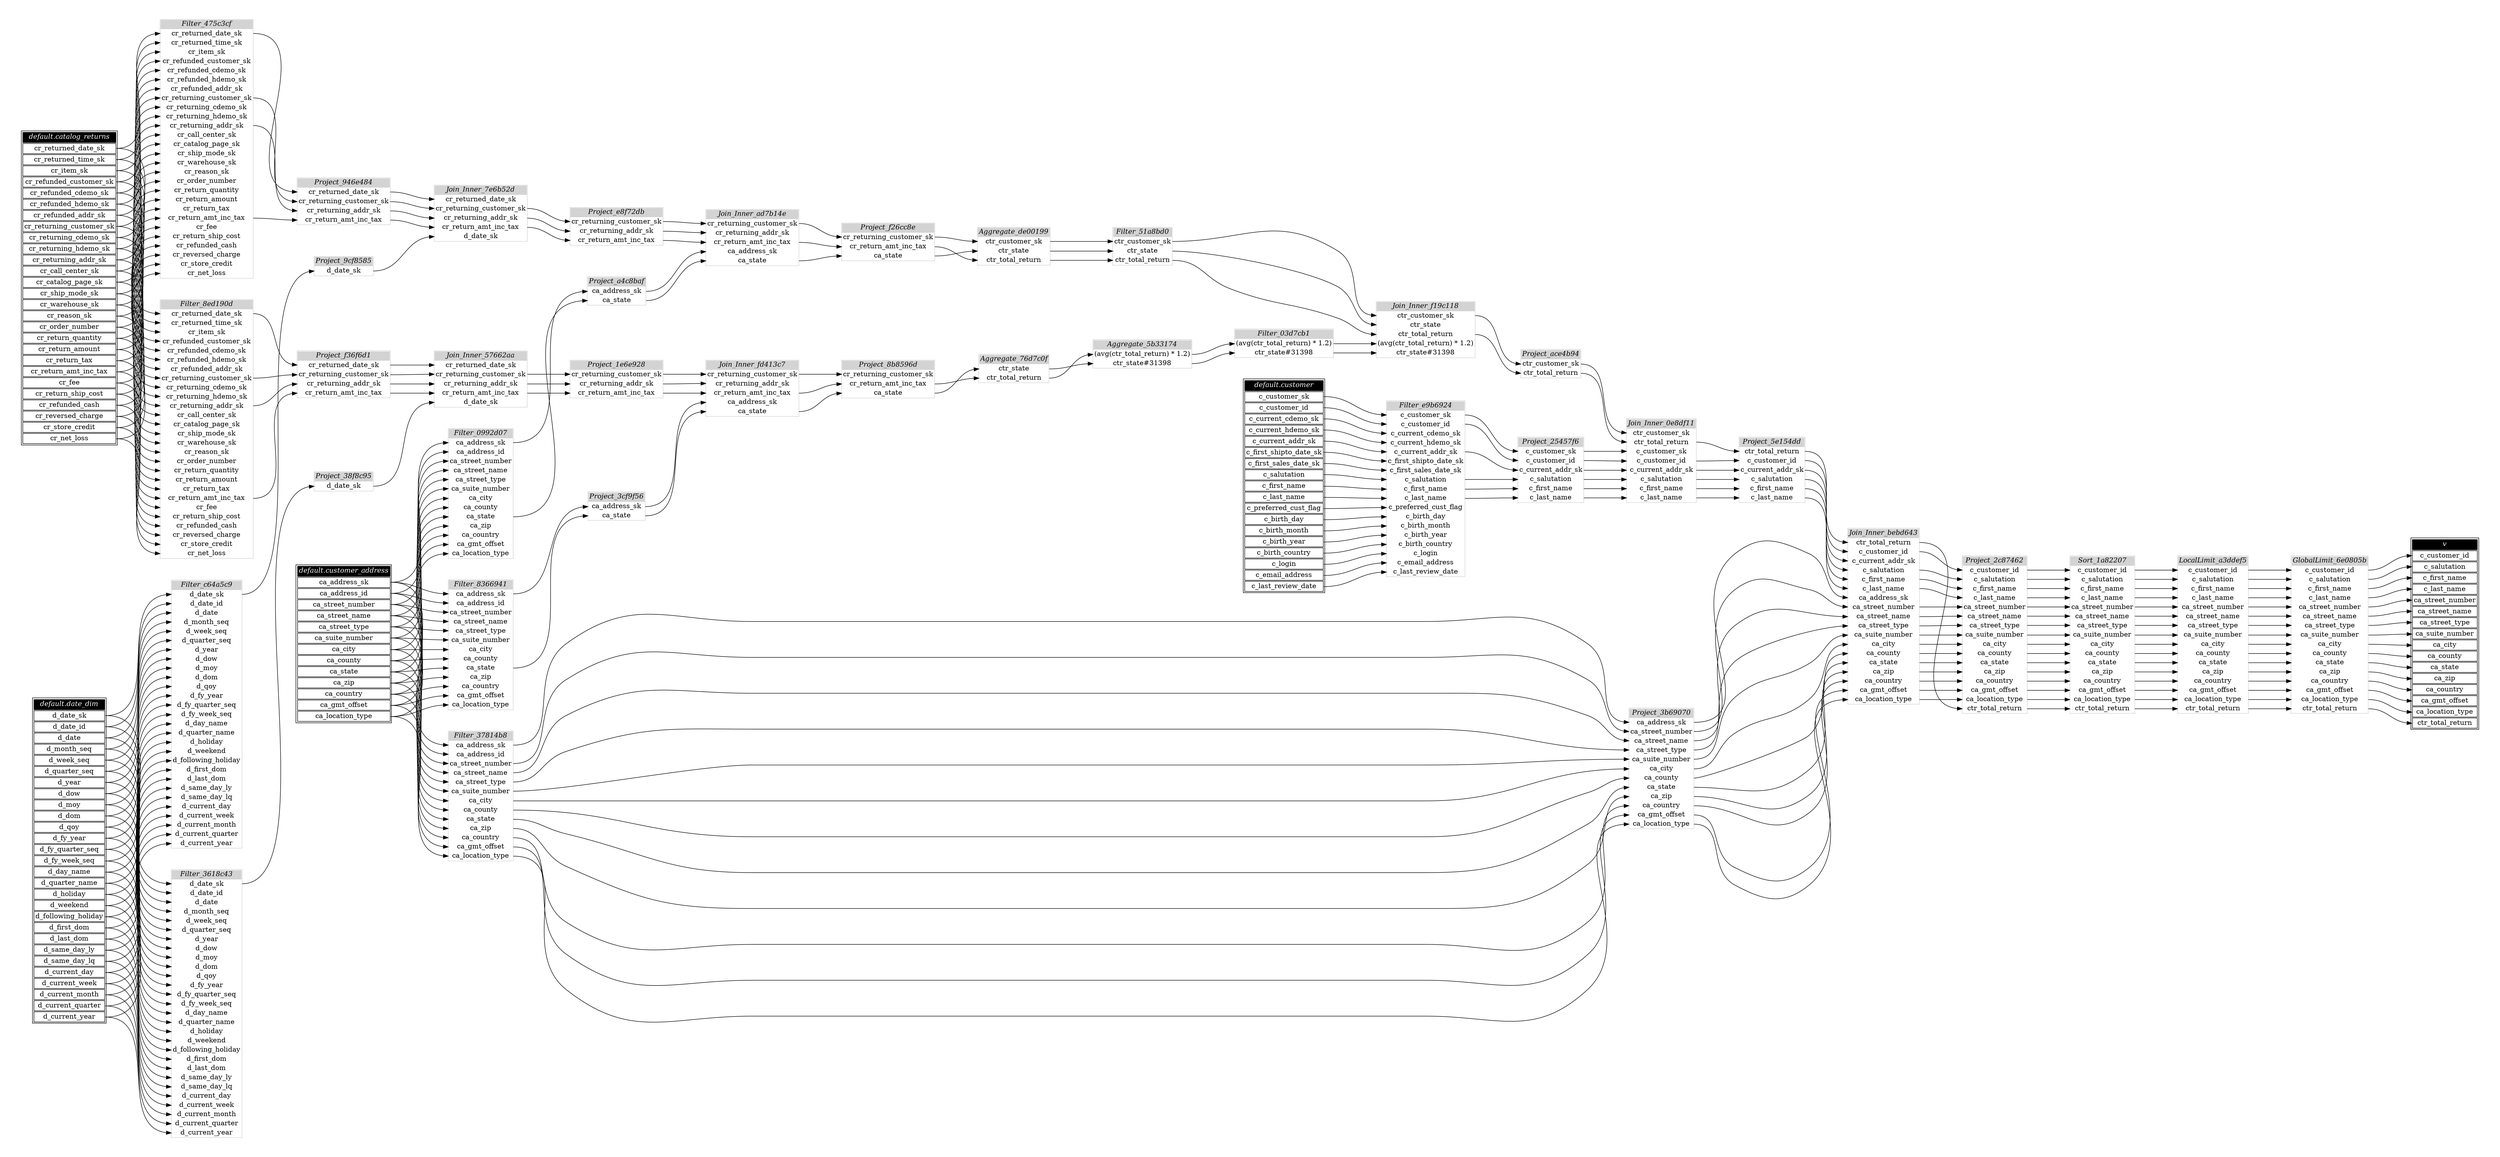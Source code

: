 // Automatically generated by TPCDSFlowTestSuite


digraph {
  graph [pad="0.5" nodesep="0.5" ranksep="1" fontname="Helvetica" rankdir=LR];
  node [shape=plaintext]

  
"Aggregate_5b33174" [label=<
<table color="lightgray" border="1" cellborder="0" cellspacing="0">
  <tr><td bgcolor="lightgray" port="nodeName"><i>Aggregate_5b33174</i></td></tr>
  <tr><td port="0">(avg(ctr_total_return) * 1.2)</td></tr>
<tr><td port="1">ctr_state#31398</td></tr>
</table>>];
     

"Aggregate_76d7c0f" [label=<
<table color="lightgray" border="1" cellborder="0" cellspacing="0">
  <tr><td bgcolor="lightgray" port="nodeName"><i>Aggregate_76d7c0f</i></td></tr>
  <tr><td port="0">ctr_state</td></tr>
<tr><td port="1">ctr_total_return</td></tr>
</table>>];
     

"Aggregate_de00199" [label=<
<table color="lightgray" border="1" cellborder="0" cellspacing="0">
  <tr><td bgcolor="lightgray" port="nodeName"><i>Aggregate_de00199</i></td></tr>
  <tr><td port="0">ctr_customer_sk</td></tr>
<tr><td port="1">ctr_state</td></tr>
<tr><td port="2">ctr_total_return</td></tr>
</table>>];
     

"Filter_03d7cb1" [label=<
<table color="lightgray" border="1" cellborder="0" cellspacing="0">
  <tr><td bgcolor="lightgray" port="nodeName"><i>Filter_03d7cb1</i></td></tr>
  <tr><td port="0">(avg(ctr_total_return) * 1.2)</td></tr>
<tr><td port="1">ctr_state#31398</td></tr>
</table>>];
     

"Filter_0992d07" [label=<
<table color="lightgray" border="1" cellborder="0" cellspacing="0">
  <tr><td bgcolor="lightgray" port="nodeName"><i>Filter_0992d07</i></td></tr>
  <tr><td port="0">ca_address_sk</td></tr>
<tr><td port="1">ca_address_id</td></tr>
<tr><td port="2">ca_street_number</td></tr>
<tr><td port="3">ca_street_name</td></tr>
<tr><td port="4">ca_street_type</td></tr>
<tr><td port="5">ca_suite_number</td></tr>
<tr><td port="6">ca_city</td></tr>
<tr><td port="7">ca_county</td></tr>
<tr><td port="8">ca_state</td></tr>
<tr><td port="9">ca_zip</td></tr>
<tr><td port="10">ca_country</td></tr>
<tr><td port="11">ca_gmt_offset</td></tr>
<tr><td port="12">ca_location_type</td></tr>
</table>>];
     

"Filter_3618c43" [label=<
<table color="lightgray" border="1" cellborder="0" cellspacing="0">
  <tr><td bgcolor="lightgray" port="nodeName"><i>Filter_3618c43</i></td></tr>
  <tr><td port="0">d_date_sk</td></tr>
<tr><td port="1">d_date_id</td></tr>
<tr><td port="2">d_date</td></tr>
<tr><td port="3">d_month_seq</td></tr>
<tr><td port="4">d_week_seq</td></tr>
<tr><td port="5">d_quarter_seq</td></tr>
<tr><td port="6">d_year</td></tr>
<tr><td port="7">d_dow</td></tr>
<tr><td port="8">d_moy</td></tr>
<tr><td port="9">d_dom</td></tr>
<tr><td port="10">d_qoy</td></tr>
<tr><td port="11">d_fy_year</td></tr>
<tr><td port="12">d_fy_quarter_seq</td></tr>
<tr><td port="13">d_fy_week_seq</td></tr>
<tr><td port="14">d_day_name</td></tr>
<tr><td port="15">d_quarter_name</td></tr>
<tr><td port="16">d_holiday</td></tr>
<tr><td port="17">d_weekend</td></tr>
<tr><td port="18">d_following_holiday</td></tr>
<tr><td port="19">d_first_dom</td></tr>
<tr><td port="20">d_last_dom</td></tr>
<tr><td port="21">d_same_day_ly</td></tr>
<tr><td port="22">d_same_day_lq</td></tr>
<tr><td port="23">d_current_day</td></tr>
<tr><td port="24">d_current_week</td></tr>
<tr><td port="25">d_current_month</td></tr>
<tr><td port="26">d_current_quarter</td></tr>
<tr><td port="27">d_current_year</td></tr>
</table>>];
     

"Filter_37814b8" [label=<
<table color="lightgray" border="1" cellborder="0" cellspacing="0">
  <tr><td bgcolor="lightgray" port="nodeName"><i>Filter_37814b8</i></td></tr>
  <tr><td port="0">ca_address_sk</td></tr>
<tr><td port="1">ca_address_id</td></tr>
<tr><td port="2">ca_street_number</td></tr>
<tr><td port="3">ca_street_name</td></tr>
<tr><td port="4">ca_street_type</td></tr>
<tr><td port="5">ca_suite_number</td></tr>
<tr><td port="6">ca_city</td></tr>
<tr><td port="7">ca_county</td></tr>
<tr><td port="8">ca_state</td></tr>
<tr><td port="9">ca_zip</td></tr>
<tr><td port="10">ca_country</td></tr>
<tr><td port="11">ca_gmt_offset</td></tr>
<tr><td port="12">ca_location_type</td></tr>
</table>>];
     

"Filter_475c3cf" [label=<
<table color="lightgray" border="1" cellborder="0" cellspacing="0">
  <tr><td bgcolor="lightgray" port="nodeName"><i>Filter_475c3cf</i></td></tr>
  <tr><td port="0">cr_returned_date_sk</td></tr>
<tr><td port="1">cr_returned_time_sk</td></tr>
<tr><td port="2">cr_item_sk</td></tr>
<tr><td port="3">cr_refunded_customer_sk</td></tr>
<tr><td port="4">cr_refunded_cdemo_sk</td></tr>
<tr><td port="5">cr_refunded_hdemo_sk</td></tr>
<tr><td port="6">cr_refunded_addr_sk</td></tr>
<tr><td port="7">cr_returning_customer_sk</td></tr>
<tr><td port="8">cr_returning_cdemo_sk</td></tr>
<tr><td port="9">cr_returning_hdemo_sk</td></tr>
<tr><td port="10">cr_returning_addr_sk</td></tr>
<tr><td port="11">cr_call_center_sk</td></tr>
<tr><td port="12">cr_catalog_page_sk</td></tr>
<tr><td port="13">cr_ship_mode_sk</td></tr>
<tr><td port="14">cr_warehouse_sk</td></tr>
<tr><td port="15">cr_reason_sk</td></tr>
<tr><td port="16">cr_order_number</td></tr>
<tr><td port="17">cr_return_quantity</td></tr>
<tr><td port="18">cr_return_amount</td></tr>
<tr><td port="19">cr_return_tax</td></tr>
<tr><td port="20">cr_return_amt_inc_tax</td></tr>
<tr><td port="21">cr_fee</td></tr>
<tr><td port="22">cr_return_ship_cost</td></tr>
<tr><td port="23">cr_refunded_cash</td></tr>
<tr><td port="24">cr_reversed_charge</td></tr>
<tr><td port="25">cr_store_credit</td></tr>
<tr><td port="26">cr_net_loss</td></tr>
</table>>];
     

"Filter_51a8bd0" [label=<
<table color="lightgray" border="1" cellborder="0" cellspacing="0">
  <tr><td bgcolor="lightgray" port="nodeName"><i>Filter_51a8bd0</i></td></tr>
  <tr><td port="0">ctr_customer_sk</td></tr>
<tr><td port="1">ctr_state</td></tr>
<tr><td port="2">ctr_total_return</td></tr>
</table>>];
     

"Filter_8366941" [label=<
<table color="lightgray" border="1" cellborder="0" cellspacing="0">
  <tr><td bgcolor="lightgray" port="nodeName"><i>Filter_8366941</i></td></tr>
  <tr><td port="0">ca_address_sk</td></tr>
<tr><td port="1">ca_address_id</td></tr>
<tr><td port="2">ca_street_number</td></tr>
<tr><td port="3">ca_street_name</td></tr>
<tr><td port="4">ca_street_type</td></tr>
<tr><td port="5">ca_suite_number</td></tr>
<tr><td port="6">ca_city</td></tr>
<tr><td port="7">ca_county</td></tr>
<tr><td port="8">ca_state</td></tr>
<tr><td port="9">ca_zip</td></tr>
<tr><td port="10">ca_country</td></tr>
<tr><td port="11">ca_gmt_offset</td></tr>
<tr><td port="12">ca_location_type</td></tr>
</table>>];
     

"Filter_8ed190d" [label=<
<table color="lightgray" border="1" cellborder="0" cellspacing="0">
  <tr><td bgcolor="lightgray" port="nodeName"><i>Filter_8ed190d</i></td></tr>
  <tr><td port="0">cr_returned_date_sk</td></tr>
<tr><td port="1">cr_returned_time_sk</td></tr>
<tr><td port="2">cr_item_sk</td></tr>
<tr><td port="3">cr_refunded_customer_sk</td></tr>
<tr><td port="4">cr_refunded_cdemo_sk</td></tr>
<tr><td port="5">cr_refunded_hdemo_sk</td></tr>
<tr><td port="6">cr_refunded_addr_sk</td></tr>
<tr><td port="7">cr_returning_customer_sk</td></tr>
<tr><td port="8">cr_returning_cdemo_sk</td></tr>
<tr><td port="9">cr_returning_hdemo_sk</td></tr>
<tr><td port="10">cr_returning_addr_sk</td></tr>
<tr><td port="11">cr_call_center_sk</td></tr>
<tr><td port="12">cr_catalog_page_sk</td></tr>
<tr><td port="13">cr_ship_mode_sk</td></tr>
<tr><td port="14">cr_warehouse_sk</td></tr>
<tr><td port="15">cr_reason_sk</td></tr>
<tr><td port="16">cr_order_number</td></tr>
<tr><td port="17">cr_return_quantity</td></tr>
<tr><td port="18">cr_return_amount</td></tr>
<tr><td port="19">cr_return_tax</td></tr>
<tr><td port="20">cr_return_amt_inc_tax</td></tr>
<tr><td port="21">cr_fee</td></tr>
<tr><td port="22">cr_return_ship_cost</td></tr>
<tr><td port="23">cr_refunded_cash</td></tr>
<tr><td port="24">cr_reversed_charge</td></tr>
<tr><td port="25">cr_store_credit</td></tr>
<tr><td port="26">cr_net_loss</td></tr>
</table>>];
     

"Filter_c64a5c9" [label=<
<table color="lightgray" border="1" cellborder="0" cellspacing="0">
  <tr><td bgcolor="lightgray" port="nodeName"><i>Filter_c64a5c9</i></td></tr>
  <tr><td port="0">d_date_sk</td></tr>
<tr><td port="1">d_date_id</td></tr>
<tr><td port="2">d_date</td></tr>
<tr><td port="3">d_month_seq</td></tr>
<tr><td port="4">d_week_seq</td></tr>
<tr><td port="5">d_quarter_seq</td></tr>
<tr><td port="6">d_year</td></tr>
<tr><td port="7">d_dow</td></tr>
<tr><td port="8">d_moy</td></tr>
<tr><td port="9">d_dom</td></tr>
<tr><td port="10">d_qoy</td></tr>
<tr><td port="11">d_fy_year</td></tr>
<tr><td port="12">d_fy_quarter_seq</td></tr>
<tr><td port="13">d_fy_week_seq</td></tr>
<tr><td port="14">d_day_name</td></tr>
<tr><td port="15">d_quarter_name</td></tr>
<tr><td port="16">d_holiday</td></tr>
<tr><td port="17">d_weekend</td></tr>
<tr><td port="18">d_following_holiday</td></tr>
<tr><td port="19">d_first_dom</td></tr>
<tr><td port="20">d_last_dom</td></tr>
<tr><td port="21">d_same_day_ly</td></tr>
<tr><td port="22">d_same_day_lq</td></tr>
<tr><td port="23">d_current_day</td></tr>
<tr><td port="24">d_current_week</td></tr>
<tr><td port="25">d_current_month</td></tr>
<tr><td port="26">d_current_quarter</td></tr>
<tr><td port="27">d_current_year</td></tr>
</table>>];
     

"Filter_e9b6924" [label=<
<table color="lightgray" border="1" cellborder="0" cellspacing="0">
  <tr><td bgcolor="lightgray" port="nodeName"><i>Filter_e9b6924</i></td></tr>
  <tr><td port="0">c_customer_sk</td></tr>
<tr><td port="1">c_customer_id</td></tr>
<tr><td port="2">c_current_cdemo_sk</td></tr>
<tr><td port="3">c_current_hdemo_sk</td></tr>
<tr><td port="4">c_current_addr_sk</td></tr>
<tr><td port="5">c_first_shipto_date_sk</td></tr>
<tr><td port="6">c_first_sales_date_sk</td></tr>
<tr><td port="7">c_salutation</td></tr>
<tr><td port="8">c_first_name</td></tr>
<tr><td port="9">c_last_name</td></tr>
<tr><td port="10">c_preferred_cust_flag</td></tr>
<tr><td port="11">c_birth_day</td></tr>
<tr><td port="12">c_birth_month</td></tr>
<tr><td port="13">c_birth_year</td></tr>
<tr><td port="14">c_birth_country</td></tr>
<tr><td port="15">c_login</td></tr>
<tr><td port="16">c_email_address</td></tr>
<tr><td port="17">c_last_review_date</td></tr>
</table>>];
     

"GlobalLimit_6e0805b" [label=<
<table color="lightgray" border="1" cellborder="0" cellspacing="0">
  <tr><td bgcolor="lightgray" port="nodeName"><i>GlobalLimit_6e0805b</i></td></tr>
  <tr><td port="0">c_customer_id</td></tr>
<tr><td port="1">c_salutation</td></tr>
<tr><td port="2">c_first_name</td></tr>
<tr><td port="3">c_last_name</td></tr>
<tr><td port="4">ca_street_number</td></tr>
<tr><td port="5">ca_street_name</td></tr>
<tr><td port="6">ca_street_type</td></tr>
<tr><td port="7">ca_suite_number</td></tr>
<tr><td port="8">ca_city</td></tr>
<tr><td port="9">ca_county</td></tr>
<tr><td port="10">ca_state</td></tr>
<tr><td port="11">ca_zip</td></tr>
<tr><td port="12">ca_country</td></tr>
<tr><td port="13">ca_gmt_offset</td></tr>
<tr><td port="14">ca_location_type</td></tr>
<tr><td port="15">ctr_total_return</td></tr>
</table>>];
     

"Join_Inner_0e8df11" [label=<
<table color="lightgray" border="1" cellborder="0" cellspacing="0">
  <tr><td bgcolor="lightgray" port="nodeName"><i>Join_Inner_0e8df11</i></td></tr>
  <tr><td port="0">ctr_customer_sk</td></tr>
<tr><td port="1">ctr_total_return</td></tr>
<tr><td port="2">c_customer_sk</td></tr>
<tr><td port="3">c_customer_id</td></tr>
<tr><td port="4">c_current_addr_sk</td></tr>
<tr><td port="5">c_salutation</td></tr>
<tr><td port="6">c_first_name</td></tr>
<tr><td port="7">c_last_name</td></tr>
</table>>];
     

"Join_Inner_57662aa" [label=<
<table color="lightgray" border="1" cellborder="0" cellspacing="0">
  <tr><td bgcolor="lightgray" port="nodeName"><i>Join_Inner_57662aa</i></td></tr>
  <tr><td port="0">cr_returned_date_sk</td></tr>
<tr><td port="1">cr_returning_customer_sk</td></tr>
<tr><td port="2">cr_returning_addr_sk</td></tr>
<tr><td port="3">cr_return_amt_inc_tax</td></tr>
<tr><td port="4">d_date_sk</td></tr>
</table>>];
     

"Join_Inner_7e6b52d" [label=<
<table color="lightgray" border="1" cellborder="0" cellspacing="0">
  <tr><td bgcolor="lightgray" port="nodeName"><i>Join_Inner_7e6b52d</i></td></tr>
  <tr><td port="0">cr_returned_date_sk</td></tr>
<tr><td port="1">cr_returning_customer_sk</td></tr>
<tr><td port="2">cr_returning_addr_sk</td></tr>
<tr><td port="3">cr_return_amt_inc_tax</td></tr>
<tr><td port="4">d_date_sk</td></tr>
</table>>];
     

"Join_Inner_ad7b14e" [label=<
<table color="lightgray" border="1" cellborder="0" cellspacing="0">
  <tr><td bgcolor="lightgray" port="nodeName"><i>Join_Inner_ad7b14e</i></td></tr>
  <tr><td port="0">cr_returning_customer_sk</td></tr>
<tr><td port="1">cr_returning_addr_sk</td></tr>
<tr><td port="2">cr_return_amt_inc_tax</td></tr>
<tr><td port="3">ca_address_sk</td></tr>
<tr><td port="4">ca_state</td></tr>
</table>>];
     

"Join_Inner_bebd643" [label=<
<table color="lightgray" border="1" cellborder="0" cellspacing="0">
  <tr><td bgcolor="lightgray" port="nodeName"><i>Join_Inner_bebd643</i></td></tr>
  <tr><td port="0">ctr_total_return</td></tr>
<tr><td port="1">c_customer_id</td></tr>
<tr><td port="2">c_current_addr_sk</td></tr>
<tr><td port="3">c_salutation</td></tr>
<tr><td port="4">c_first_name</td></tr>
<tr><td port="5">c_last_name</td></tr>
<tr><td port="6">ca_address_sk</td></tr>
<tr><td port="7">ca_street_number</td></tr>
<tr><td port="8">ca_street_name</td></tr>
<tr><td port="9">ca_street_type</td></tr>
<tr><td port="10">ca_suite_number</td></tr>
<tr><td port="11">ca_city</td></tr>
<tr><td port="12">ca_county</td></tr>
<tr><td port="13">ca_state</td></tr>
<tr><td port="14">ca_zip</td></tr>
<tr><td port="15">ca_country</td></tr>
<tr><td port="16">ca_gmt_offset</td></tr>
<tr><td port="17">ca_location_type</td></tr>
</table>>];
     

"Join_Inner_f19c118" [label=<
<table color="lightgray" border="1" cellborder="0" cellspacing="0">
  <tr><td bgcolor="lightgray" port="nodeName"><i>Join_Inner_f19c118</i></td></tr>
  <tr><td port="0">ctr_customer_sk</td></tr>
<tr><td port="1">ctr_state</td></tr>
<tr><td port="2">ctr_total_return</td></tr>
<tr><td port="3">(avg(ctr_total_return) * 1.2)</td></tr>
<tr><td port="4">ctr_state#31398</td></tr>
</table>>];
     

"Join_Inner_fd413c7" [label=<
<table color="lightgray" border="1" cellborder="0" cellspacing="0">
  <tr><td bgcolor="lightgray" port="nodeName"><i>Join_Inner_fd413c7</i></td></tr>
  <tr><td port="0">cr_returning_customer_sk</td></tr>
<tr><td port="1">cr_returning_addr_sk</td></tr>
<tr><td port="2">cr_return_amt_inc_tax</td></tr>
<tr><td port="3">ca_address_sk</td></tr>
<tr><td port="4">ca_state</td></tr>
</table>>];
     

"LocalLimit_a3ddef5" [label=<
<table color="lightgray" border="1" cellborder="0" cellspacing="0">
  <tr><td bgcolor="lightgray" port="nodeName"><i>LocalLimit_a3ddef5</i></td></tr>
  <tr><td port="0">c_customer_id</td></tr>
<tr><td port="1">c_salutation</td></tr>
<tr><td port="2">c_first_name</td></tr>
<tr><td port="3">c_last_name</td></tr>
<tr><td port="4">ca_street_number</td></tr>
<tr><td port="5">ca_street_name</td></tr>
<tr><td port="6">ca_street_type</td></tr>
<tr><td port="7">ca_suite_number</td></tr>
<tr><td port="8">ca_city</td></tr>
<tr><td port="9">ca_county</td></tr>
<tr><td port="10">ca_state</td></tr>
<tr><td port="11">ca_zip</td></tr>
<tr><td port="12">ca_country</td></tr>
<tr><td port="13">ca_gmt_offset</td></tr>
<tr><td port="14">ca_location_type</td></tr>
<tr><td port="15">ctr_total_return</td></tr>
</table>>];
     

"Project_1e6e928" [label=<
<table color="lightgray" border="1" cellborder="0" cellspacing="0">
  <tr><td bgcolor="lightgray" port="nodeName"><i>Project_1e6e928</i></td></tr>
  <tr><td port="0">cr_returning_customer_sk</td></tr>
<tr><td port="1">cr_returning_addr_sk</td></tr>
<tr><td port="2">cr_return_amt_inc_tax</td></tr>
</table>>];
     

"Project_25457f6" [label=<
<table color="lightgray" border="1" cellborder="0" cellspacing="0">
  <tr><td bgcolor="lightgray" port="nodeName"><i>Project_25457f6</i></td></tr>
  <tr><td port="0">c_customer_sk</td></tr>
<tr><td port="1">c_customer_id</td></tr>
<tr><td port="2">c_current_addr_sk</td></tr>
<tr><td port="3">c_salutation</td></tr>
<tr><td port="4">c_first_name</td></tr>
<tr><td port="5">c_last_name</td></tr>
</table>>];
     

"Project_2c87462" [label=<
<table color="lightgray" border="1" cellborder="0" cellspacing="0">
  <tr><td bgcolor="lightgray" port="nodeName"><i>Project_2c87462</i></td></tr>
  <tr><td port="0">c_customer_id</td></tr>
<tr><td port="1">c_salutation</td></tr>
<tr><td port="2">c_first_name</td></tr>
<tr><td port="3">c_last_name</td></tr>
<tr><td port="4">ca_street_number</td></tr>
<tr><td port="5">ca_street_name</td></tr>
<tr><td port="6">ca_street_type</td></tr>
<tr><td port="7">ca_suite_number</td></tr>
<tr><td port="8">ca_city</td></tr>
<tr><td port="9">ca_county</td></tr>
<tr><td port="10">ca_state</td></tr>
<tr><td port="11">ca_zip</td></tr>
<tr><td port="12">ca_country</td></tr>
<tr><td port="13">ca_gmt_offset</td></tr>
<tr><td port="14">ca_location_type</td></tr>
<tr><td port="15">ctr_total_return</td></tr>
</table>>];
     

"Project_38f8c95" [label=<
<table color="lightgray" border="1" cellborder="0" cellspacing="0">
  <tr><td bgcolor="lightgray" port="nodeName"><i>Project_38f8c95</i></td></tr>
  <tr><td port="0">d_date_sk</td></tr>
</table>>];
     

"Project_3b69070" [label=<
<table color="lightgray" border="1" cellborder="0" cellspacing="0">
  <tr><td bgcolor="lightgray" port="nodeName"><i>Project_3b69070</i></td></tr>
  <tr><td port="0">ca_address_sk</td></tr>
<tr><td port="1">ca_street_number</td></tr>
<tr><td port="2">ca_street_name</td></tr>
<tr><td port="3">ca_street_type</td></tr>
<tr><td port="4">ca_suite_number</td></tr>
<tr><td port="5">ca_city</td></tr>
<tr><td port="6">ca_county</td></tr>
<tr><td port="7">ca_state</td></tr>
<tr><td port="8">ca_zip</td></tr>
<tr><td port="9">ca_country</td></tr>
<tr><td port="10">ca_gmt_offset</td></tr>
<tr><td port="11">ca_location_type</td></tr>
</table>>];
     

"Project_3cf9f56" [label=<
<table color="lightgray" border="1" cellborder="0" cellspacing="0">
  <tr><td bgcolor="lightgray" port="nodeName"><i>Project_3cf9f56</i></td></tr>
  <tr><td port="0">ca_address_sk</td></tr>
<tr><td port="1">ca_state</td></tr>
</table>>];
     

"Project_5e154dd" [label=<
<table color="lightgray" border="1" cellborder="0" cellspacing="0">
  <tr><td bgcolor="lightgray" port="nodeName"><i>Project_5e154dd</i></td></tr>
  <tr><td port="0">ctr_total_return</td></tr>
<tr><td port="1">c_customer_id</td></tr>
<tr><td port="2">c_current_addr_sk</td></tr>
<tr><td port="3">c_salutation</td></tr>
<tr><td port="4">c_first_name</td></tr>
<tr><td port="5">c_last_name</td></tr>
</table>>];
     

"Project_8b8596d" [label=<
<table color="lightgray" border="1" cellborder="0" cellspacing="0">
  <tr><td bgcolor="lightgray" port="nodeName"><i>Project_8b8596d</i></td></tr>
  <tr><td port="0">cr_returning_customer_sk</td></tr>
<tr><td port="1">cr_return_amt_inc_tax</td></tr>
<tr><td port="2">ca_state</td></tr>
</table>>];
     

"Project_946e484" [label=<
<table color="lightgray" border="1" cellborder="0" cellspacing="0">
  <tr><td bgcolor="lightgray" port="nodeName"><i>Project_946e484</i></td></tr>
  <tr><td port="0">cr_returned_date_sk</td></tr>
<tr><td port="1">cr_returning_customer_sk</td></tr>
<tr><td port="2">cr_returning_addr_sk</td></tr>
<tr><td port="3">cr_return_amt_inc_tax</td></tr>
</table>>];
     

"Project_9cf8585" [label=<
<table color="lightgray" border="1" cellborder="0" cellspacing="0">
  <tr><td bgcolor="lightgray" port="nodeName"><i>Project_9cf8585</i></td></tr>
  <tr><td port="0">d_date_sk</td></tr>
</table>>];
     

"Project_a4c8baf" [label=<
<table color="lightgray" border="1" cellborder="0" cellspacing="0">
  <tr><td bgcolor="lightgray" port="nodeName"><i>Project_a4c8baf</i></td></tr>
  <tr><td port="0">ca_address_sk</td></tr>
<tr><td port="1">ca_state</td></tr>
</table>>];
     

"Project_ace4b94" [label=<
<table color="lightgray" border="1" cellborder="0" cellspacing="0">
  <tr><td bgcolor="lightgray" port="nodeName"><i>Project_ace4b94</i></td></tr>
  <tr><td port="0">ctr_customer_sk</td></tr>
<tr><td port="1">ctr_total_return</td></tr>
</table>>];
     

"Project_e8f72db" [label=<
<table color="lightgray" border="1" cellborder="0" cellspacing="0">
  <tr><td bgcolor="lightgray" port="nodeName"><i>Project_e8f72db</i></td></tr>
  <tr><td port="0">cr_returning_customer_sk</td></tr>
<tr><td port="1">cr_returning_addr_sk</td></tr>
<tr><td port="2">cr_return_amt_inc_tax</td></tr>
</table>>];
     

"Project_f26cc8e" [label=<
<table color="lightgray" border="1" cellborder="0" cellspacing="0">
  <tr><td bgcolor="lightgray" port="nodeName"><i>Project_f26cc8e</i></td></tr>
  <tr><td port="0">cr_returning_customer_sk</td></tr>
<tr><td port="1">cr_return_amt_inc_tax</td></tr>
<tr><td port="2">ca_state</td></tr>
</table>>];
     

"Project_f36f6d1" [label=<
<table color="lightgray" border="1" cellborder="0" cellspacing="0">
  <tr><td bgcolor="lightgray" port="nodeName"><i>Project_f36f6d1</i></td></tr>
  <tr><td port="0">cr_returned_date_sk</td></tr>
<tr><td port="1">cr_returning_customer_sk</td></tr>
<tr><td port="2">cr_returning_addr_sk</td></tr>
<tr><td port="3">cr_return_amt_inc_tax</td></tr>
</table>>];
     

"Sort_1a82207" [label=<
<table color="lightgray" border="1" cellborder="0" cellspacing="0">
  <tr><td bgcolor="lightgray" port="nodeName"><i>Sort_1a82207</i></td></tr>
  <tr><td port="0">c_customer_id</td></tr>
<tr><td port="1">c_salutation</td></tr>
<tr><td port="2">c_first_name</td></tr>
<tr><td port="3">c_last_name</td></tr>
<tr><td port="4">ca_street_number</td></tr>
<tr><td port="5">ca_street_name</td></tr>
<tr><td port="6">ca_street_type</td></tr>
<tr><td port="7">ca_suite_number</td></tr>
<tr><td port="8">ca_city</td></tr>
<tr><td port="9">ca_county</td></tr>
<tr><td port="10">ca_state</td></tr>
<tr><td port="11">ca_zip</td></tr>
<tr><td port="12">ca_country</td></tr>
<tr><td port="13">ca_gmt_offset</td></tr>
<tr><td port="14">ca_location_type</td></tr>
<tr><td port="15">ctr_total_return</td></tr>
</table>>];
     

"default.catalog_returns" [color="black" label=<
<table>
  <tr><td bgcolor="black" port="nodeName"><i><font color="white">default.catalog_returns</font></i></td></tr>
  <tr><td port="0">cr_returned_date_sk</td></tr>
<tr><td port="1">cr_returned_time_sk</td></tr>
<tr><td port="2">cr_item_sk</td></tr>
<tr><td port="3">cr_refunded_customer_sk</td></tr>
<tr><td port="4">cr_refunded_cdemo_sk</td></tr>
<tr><td port="5">cr_refunded_hdemo_sk</td></tr>
<tr><td port="6">cr_refunded_addr_sk</td></tr>
<tr><td port="7">cr_returning_customer_sk</td></tr>
<tr><td port="8">cr_returning_cdemo_sk</td></tr>
<tr><td port="9">cr_returning_hdemo_sk</td></tr>
<tr><td port="10">cr_returning_addr_sk</td></tr>
<tr><td port="11">cr_call_center_sk</td></tr>
<tr><td port="12">cr_catalog_page_sk</td></tr>
<tr><td port="13">cr_ship_mode_sk</td></tr>
<tr><td port="14">cr_warehouse_sk</td></tr>
<tr><td port="15">cr_reason_sk</td></tr>
<tr><td port="16">cr_order_number</td></tr>
<tr><td port="17">cr_return_quantity</td></tr>
<tr><td port="18">cr_return_amount</td></tr>
<tr><td port="19">cr_return_tax</td></tr>
<tr><td port="20">cr_return_amt_inc_tax</td></tr>
<tr><td port="21">cr_fee</td></tr>
<tr><td port="22">cr_return_ship_cost</td></tr>
<tr><td port="23">cr_refunded_cash</td></tr>
<tr><td port="24">cr_reversed_charge</td></tr>
<tr><td port="25">cr_store_credit</td></tr>
<tr><td port="26">cr_net_loss</td></tr>
</table>>];
     

"default.customer" [color="black" label=<
<table>
  <tr><td bgcolor="black" port="nodeName"><i><font color="white">default.customer</font></i></td></tr>
  <tr><td port="0">c_customer_sk</td></tr>
<tr><td port="1">c_customer_id</td></tr>
<tr><td port="2">c_current_cdemo_sk</td></tr>
<tr><td port="3">c_current_hdemo_sk</td></tr>
<tr><td port="4">c_current_addr_sk</td></tr>
<tr><td port="5">c_first_shipto_date_sk</td></tr>
<tr><td port="6">c_first_sales_date_sk</td></tr>
<tr><td port="7">c_salutation</td></tr>
<tr><td port="8">c_first_name</td></tr>
<tr><td port="9">c_last_name</td></tr>
<tr><td port="10">c_preferred_cust_flag</td></tr>
<tr><td port="11">c_birth_day</td></tr>
<tr><td port="12">c_birth_month</td></tr>
<tr><td port="13">c_birth_year</td></tr>
<tr><td port="14">c_birth_country</td></tr>
<tr><td port="15">c_login</td></tr>
<tr><td port="16">c_email_address</td></tr>
<tr><td port="17">c_last_review_date</td></tr>
</table>>];
     

"default.customer_address" [color="black" label=<
<table>
  <tr><td bgcolor="black" port="nodeName"><i><font color="white">default.customer_address</font></i></td></tr>
  <tr><td port="0">ca_address_sk</td></tr>
<tr><td port="1">ca_address_id</td></tr>
<tr><td port="2">ca_street_number</td></tr>
<tr><td port="3">ca_street_name</td></tr>
<tr><td port="4">ca_street_type</td></tr>
<tr><td port="5">ca_suite_number</td></tr>
<tr><td port="6">ca_city</td></tr>
<tr><td port="7">ca_county</td></tr>
<tr><td port="8">ca_state</td></tr>
<tr><td port="9">ca_zip</td></tr>
<tr><td port="10">ca_country</td></tr>
<tr><td port="11">ca_gmt_offset</td></tr>
<tr><td port="12">ca_location_type</td></tr>
</table>>];
     

"default.date_dim" [color="black" label=<
<table>
  <tr><td bgcolor="black" port="nodeName"><i><font color="white">default.date_dim</font></i></td></tr>
  <tr><td port="0">d_date_sk</td></tr>
<tr><td port="1">d_date_id</td></tr>
<tr><td port="2">d_date</td></tr>
<tr><td port="3">d_month_seq</td></tr>
<tr><td port="4">d_week_seq</td></tr>
<tr><td port="5">d_quarter_seq</td></tr>
<tr><td port="6">d_year</td></tr>
<tr><td port="7">d_dow</td></tr>
<tr><td port="8">d_moy</td></tr>
<tr><td port="9">d_dom</td></tr>
<tr><td port="10">d_qoy</td></tr>
<tr><td port="11">d_fy_year</td></tr>
<tr><td port="12">d_fy_quarter_seq</td></tr>
<tr><td port="13">d_fy_week_seq</td></tr>
<tr><td port="14">d_day_name</td></tr>
<tr><td port="15">d_quarter_name</td></tr>
<tr><td port="16">d_holiday</td></tr>
<tr><td port="17">d_weekend</td></tr>
<tr><td port="18">d_following_holiday</td></tr>
<tr><td port="19">d_first_dom</td></tr>
<tr><td port="20">d_last_dom</td></tr>
<tr><td port="21">d_same_day_ly</td></tr>
<tr><td port="22">d_same_day_lq</td></tr>
<tr><td port="23">d_current_day</td></tr>
<tr><td port="24">d_current_week</td></tr>
<tr><td port="25">d_current_month</td></tr>
<tr><td port="26">d_current_quarter</td></tr>
<tr><td port="27">d_current_year</td></tr>
</table>>];
     

"v" [color="black" label=<
<table>
  <tr><td bgcolor="black" port="nodeName"><i><font color="white">v</font></i></td></tr>
  <tr><td port="0">c_customer_id</td></tr>
<tr><td port="1">c_salutation</td></tr>
<tr><td port="2">c_first_name</td></tr>
<tr><td port="3">c_last_name</td></tr>
<tr><td port="4">ca_street_number</td></tr>
<tr><td port="5">ca_street_name</td></tr>
<tr><td port="6">ca_street_type</td></tr>
<tr><td port="7">ca_suite_number</td></tr>
<tr><td port="8">ca_city</td></tr>
<tr><td port="9">ca_county</td></tr>
<tr><td port="10">ca_state</td></tr>
<tr><td port="11">ca_zip</td></tr>
<tr><td port="12">ca_country</td></tr>
<tr><td port="13">ca_gmt_offset</td></tr>
<tr><td port="14">ca_location_type</td></tr>
<tr><td port="15">ctr_total_return</td></tr>
</table>>];
     
  "Aggregate_5b33174":0 -> "Filter_03d7cb1":0;
"Aggregate_5b33174":1 -> "Filter_03d7cb1":1;
"Aggregate_76d7c0f":0 -> "Aggregate_5b33174":1;
"Aggregate_76d7c0f":1 -> "Aggregate_5b33174":0;
"Aggregate_de00199":0 -> "Filter_51a8bd0":0;
"Aggregate_de00199":1 -> "Filter_51a8bd0":1;
"Aggregate_de00199":2 -> "Filter_51a8bd0":2;
"Filter_03d7cb1":0 -> "Join_Inner_f19c118":3;
"Filter_03d7cb1":1 -> "Join_Inner_f19c118":4;
"Filter_0992d07":0 -> "Project_a4c8baf":0;
"Filter_0992d07":8 -> "Project_a4c8baf":1;
"Filter_3618c43":0 -> "Project_38f8c95":0;
"Filter_37814b8":0 -> "Project_3b69070":0;
"Filter_37814b8":10 -> "Project_3b69070":9;
"Filter_37814b8":11 -> "Project_3b69070":10;
"Filter_37814b8":12 -> "Project_3b69070":11;
"Filter_37814b8":2 -> "Project_3b69070":1;
"Filter_37814b8":3 -> "Project_3b69070":2;
"Filter_37814b8":4 -> "Project_3b69070":3;
"Filter_37814b8":5 -> "Project_3b69070":4;
"Filter_37814b8":6 -> "Project_3b69070":5;
"Filter_37814b8":7 -> "Project_3b69070":6;
"Filter_37814b8":8 -> "Project_3b69070":7;
"Filter_37814b8":9 -> "Project_3b69070":8;
"Filter_475c3cf":0 -> "Project_946e484":0;
"Filter_475c3cf":10 -> "Project_946e484":2;
"Filter_475c3cf":20 -> "Project_946e484":3;
"Filter_475c3cf":7 -> "Project_946e484":1;
"Filter_51a8bd0":0 -> "Join_Inner_f19c118":0;
"Filter_51a8bd0":1 -> "Join_Inner_f19c118":1;
"Filter_51a8bd0":2 -> "Join_Inner_f19c118":2;
"Filter_8366941":0 -> "Project_3cf9f56":0;
"Filter_8366941":8 -> "Project_3cf9f56":1;
"Filter_8ed190d":0 -> "Project_f36f6d1":0;
"Filter_8ed190d":10 -> "Project_f36f6d1":2;
"Filter_8ed190d":20 -> "Project_f36f6d1":3;
"Filter_8ed190d":7 -> "Project_f36f6d1":1;
"Filter_c64a5c9":0 -> "Project_9cf8585":0;
"Filter_e9b6924":0 -> "Project_25457f6":0;
"Filter_e9b6924":1 -> "Project_25457f6":1;
"Filter_e9b6924":4 -> "Project_25457f6":2;
"Filter_e9b6924":7 -> "Project_25457f6":3;
"Filter_e9b6924":8 -> "Project_25457f6":4;
"Filter_e9b6924":9 -> "Project_25457f6":5;
"GlobalLimit_6e0805b":0 -> "v":0;
"GlobalLimit_6e0805b":1 -> "v":1;
"GlobalLimit_6e0805b":10 -> "v":10;
"GlobalLimit_6e0805b":11 -> "v":11;
"GlobalLimit_6e0805b":12 -> "v":12;
"GlobalLimit_6e0805b":13 -> "v":13;
"GlobalLimit_6e0805b":14 -> "v":14;
"GlobalLimit_6e0805b":15 -> "v":15;
"GlobalLimit_6e0805b":2 -> "v":2;
"GlobalLimit_6e0805b":3 -> "v":3;
"GlobalLimit_6e0805b":4 -> "v":4;
"GlobalLimit_6e0805b":5 -> "v":5;
"GlobalLimit_6e0805b":6 -> "v":6;
"GlobalLimit_6e0805b":7 -> "v":7;
"GlobalLimit_6e0805b":8 -> "v":8;
"GlobalLimit_6e0805b":9 -> "v":9;
"Join_Inner_0e8df11":1 -> "Project_5e154dd":0;
"Join_Inner_0e8df11":3 -> "Project_5e154dd":1;
"Join_Inner_0e8df11":4 -> "Project_5e154dd":2;
"Join_Inner_0e8df11":5 -> "Project_5e154dd":3;
"Join_Inner_0e8df11":6 -> "Project_5e154dd":4;
"Join_Inner_0e8df11":7 -> "Project_5e154dd":5;
"Join_Inner_57662aa":1 -> "Project_1e6e928":0;
"Join_Inner_57662aa":2 -> "Project_1e6e928":1;
"Join_Inner_57662aa":3 -> "Project_1e6e928":2;
"Join_Inner_7e6b52d":1 -> "Project_e8f72db":0;
"Join_Inner_7e6b52d":2 -> "Project_e8f72db":1;
"Join_Inner_7e6b52d":3 -> "Project_e8f72db":2;
"Join_Inner_ad7b14e":0 -> "Project_f26cc8e":0;
"Join_Inner_ad7b14e":2 -> "Project_f26cc8e":1;
"Join_Inner_ad7b14e":4 -> "Project_f26cc8e":2;
"Join_Inner_bebd643":0 -> "Project_2c87462":15;
"Join_Inner_bebd643":1 -> "Project_2c87462":0;
"Join_Inner_bebd643":10 -> "Project_2c87462":7;
"Join_Inner_bebd643":11 -> "Project_2c87462":8;
"Join_Inner_bebd643":12 -> "Project_2c87462":9;
"Join_Inner_bebd643":13 -> "Project_2c87462":10;
"Join_Inner_bebd643":14 -> "Project_2c87462":11;
"Join_Inner_bebd643":15 -> "Project_2c87462":12;
"Join_Inner_bebd643":16 -> "Project_2c87462":13;
"Join_Inner_bebd643":17 -> "Project_2c87462":14;
"Join_Inner_bebd643":3 -> "Project_2c87462":1;
"Join_Inner_bebd643":4 -> "Project_2c87462":2;
"Join_Inner_bebd643":5 -> "Project_2c87462":3;
"Join_Inner_bebd643":7 -> "Project_2c87462":4;
"Join_Inner_bebd643":8 -> "Project_2c87462":5;
"Join_Inner_bebd643":9 -> "Project_2c87462":6;
"Join_Inner_f19c118":0 -> "Project_ace4b94":0;
"Join_Inner_f19c118":2 -> "Project_ace4b94":1;
"Join_Inner_fd413c7":0 -> "Project_8b8596d":0;
"Join_Inner_fd413c7":2 -> "Project_8b8596d":1;
"Join_Inner_fd413c7":4 -> "Project_8b8596d":2;
"LocalLimit_a3ddef5":0 -> "GlobalLimit_6e0805b":0;
"LocalLimit_a3ddef5":1 -> "GlobalLimit_6e0805b":1;
"LocalLimit_a3ddef5":10 -> "GlobalLimit_6e0805b":10;
"LocalLimit_a3ddef5":11 -> "GlobalLimit_6e0805b":11;
"LocalLimit_a3ddef5":12 -> "GlobalLimit_6e0805b":12;
"LocalLimit_a3ddef5":13 -> "GlobalLimit_6e0805b":13;
"LocalLimit_a3ddef5":14 -> "GlobalLimit_6e0805b":14;
"LocalLimit_a3ddef5":15 -> "GlobalLimit_6e0805b":15;
"LocalLimit_a3ddef5":2 -> "GlobalLimit_6e0805b":2;
"LocalLimit_a3ddef5":3 -> "GlobalLimit_6e0805b":3;
"LocalLimit_a3ddef5":4 -> "GlobalLimit_6e0805b":4;
"LocalLimit_a3ddef5":5 -> "GlobalLimit_6e0805b":5;
"LocalLimit_a3ddef5":6 -> "GlobalLimit_6e0805b":6;
"LocalLimit_a3ddef5":7 -> "GlobalLimit_6e0805b":7;
"LocalLimit_a3ddef5":8 -> "GlobalLimit_6e0805b":8;
"LocalLimit_a3ddef5":9 -> "GlobalLimit_6e0805b":9;
"Project_1e6e928":0 -> "Join_Inner_fd413c7":0;
"Project_1e6e928":1 -> "Join_Inner_fd413c7":1;
"Project_1e6e928":2 -> "Join_Inner_fd413c7":2;
"Project_25457f6":0 -> "Join_Inner_0e8df11":2;
"Project_25457f6":1 -> "Join_Inner_0e8df11":3;
"Project_25457f6":2 -> "Join_Inner_0e8df11":4;
"Project_25457f6":3 -> "Join_Inner_0e8df11":5;
"Project_25457f6":4 -> "Join_Inner_0e8df11":6;
"Project_25457f6":5 -> "Join_Inner_0e8df11":7;
"Project_2c87462":0 -> "Sort_1a82207":0;
"Project_2c87462":1 -> "Sort_1a82207":1;
"Project_2c87462":10 -> "Sort_1a82207":10;
"Project_2c87462":11 -> "Sort_1a82207":11;
"Project_2c87462":12 -> "Sort_1a82207":12;
"Project_2c87462":13 -> "Sort_1a82207":13;
"Project_2c87462":14 -> "Sort_1a82207":14;
"Project_2c87462":15 -> "Sort_1a82207":15;
"Project_2c87462":2 -> "Sort_1a82207":2;
"Project_2c87462":3 -> "Sort_1a82207":3;
"Project_2c87462":4 -> "Sort_1a82207":4;
"Project_2c87462":5 -> "Sort_1a82207":5;
"Project_2c87462":6 -> "Sort_1a82207":6;
"Project_2c87462":7 -> "Sort_1a82207":7;
"Project_2c87462":8 -> "Sort_1a82207":8;
"Project_2c87462":9 -> "Sort_1a82207":9;
"Project_38f8c95":0 -> "Join_Inner_57662aa":4;
"Project_3b69070":0 -> "Join_Inner_bebd643":6;
"Project_3b69070":1 -> "Join_Inner_bebd643":7;
"Project_3b69070":10 -> "Join_Inner_bebd643":16;
"Project_3b69070":11 -> "Join_Inner_bebd643":17;
"Project_3b69070":2 -> "Join_Inner_bebd643":8;
"Project_3b69070":3 -> "Join_Inner_bebd643":9;
"Project_3b69070":4 -> "Join_Inner_bebd643":10;
"Project_3b69070":5 -> "Join_Inner_bebd643":11;
"Project_3b69070":6 -> "Join_Inner_bebd643":12;
"Project_3b69070":7 -> "Join_Inner_bebd643":13;
"Project_3b69070":8 -> "Join_Inner_bebd643":14;
"Project_3b69070":9 -> "Join_Inner_bebd643":15;
"Project_3cf9f56":0 -> "Join_Inner_fd413c7":3;
"Project_3cf9f56":1 -> "Join_Inner_fd413c7":4;
"Project_5e154dd":0 -> "Join_Inner_bebd643":0;
"Project_5e154dd":1 -> "Join_Inner_bebd643":1;
"Project_5e154dd":2 -> "Join_Inner_bebd643":2;
"Project_5e154dd":3 -> "Join_Inner_bebd643":3;
"Project_5e154dd":4 -> "Join_Inner_bebd643":4;
"Project_5e154dd":5 -> "Join_Inner_bebd643":5;
"Project_8b8596d":1 -> "Aggregate_76d7c0f":1;
"Project_8b8596d":2 -> "Aggregate_76d7c0f":0;
"Project_946e484":0 -> "Join_Inner_7e6b52d":0;
"Project_946e484":1 -> "Join_Inner_7e6b52d":1;
"Project_946e484":2 -> "Join_Inner_7e6b52d":2;
"Project_946e484":3 -> "Join_Inner_7e6b52d":3;
"Project_9cf8585":0 -> "Join_Inner_7e6b52d":4;
"Project_a4c8baf":0 -> "Join_Inner_ad7b14e":3;
"Project_a4c8baf":1 -> "Join_Inner_ad7b14e":4;
"Project_ace4b94":0 -> "Join_Inner_0e8df11":0;
"Project_ace4b94":1 -> "Join_Inner_0e8df11":1;
"Project_e8f72db":0 -> "Join_Inner_ad7b14e":0;
"Project_e8f72db":1 -> "Join_Inner_ad7b14e":1;
"Project_e8f72db":2 -> "Join_Inner_ad7b14e":2;
"Project_f26cc8e":0 -> "Aggregate_de00199":0;
"Project_f26cc8e":1 -> "Aggregate_de00199":2;
"Project_f26cc8e":2 -> "Aggregate_de00199":1;
"Project_f36f6d1":0 -> "Join_Inner_57662aa":0;
"Project_f36f6d1":1 -> "Join_Inner_57662aa":1;
"Project_f36f6d1":2 -> "Join_Inner_57662aa":2;
"Project_f36f6d1":3 -> "Join_Inner_57662aa":3;
"Sort_1a82207":0 -> "LocalLimit_a3ddef5":0;
"Sort_1a82207":1 -> "LocalLimit_a3ddef5":1;
"Sort_1a82207":10 -> "LocalLimit_a3ddef5":10;
"Sort_1a82207":11 -> "LocalLimit_a3ddef5":11;
"Sort_1a82207":12 -> "LocalLimit_a3ddef5":12;
"Sort_1a82207":13 -> "LocalLimit_a3ddef5":13;
"Sort_1a82207":14 -> "LocalLimit_a3ddef5":14;
"Sort_1a82207":15 -> "LocalLimit_a3ddef5":15;
"Sort_1a82207":2 -> "LocalLimit_a3ddef5":2;
"Sort_1a82207":3 -> "LocalLimit_a3ddef5":3;
"Sort_1a82207":4 -> "LocalLimit_a3ddef5":4;
"Sort_1a82207":5 -> "LocalLimit_a3ddef5":5;
"Sort_1a82207":6 -> "LocalLimit_a3ddef5":6;
"Sort_1a82207":7 -> "LocalLimit_a3ddef5":7;
"Sort_1a82207":8 -> "LocalLimit_a3ddef5":8;
"Sort_1a82207":9 -> "LocalLimit_a3ddef5":9;
"default.catalog_returns":0 -> "Filter_475c3cf":0;
"default.catalog_returns":0 -> "Filter_8ed190d":0;
"default.catalog_returns":1 -> "Filter_475c3cf":1;
"default.catalog_returns":1 -> "Filter_8ed190d":1;
"default.catalog_returns":10 -> "Filter_475c3cf":10;
"default.catalog_returns":10 -> "Filter_8ed190d":10;
"default.catalog_returns":11 -> "Filter_475c3cf":11;
"default.catalog_returns":11 -> "Filter_8ed190d":11;
"default.catalog_returns":12 -> "Filter_475c3cf":12;
"default.catalog_returns":12 -> "Filter_8ed190d":12;
"default.catalog_returns":13 -> "Filter_475c3cf":13;
"default.catalog_returns":13 -> "Filter_8ed190d":13;
"default.catalog_returns":14 -> "Filter_475c3cf":14;
"default.catalog_returns":14 -> "Filter_8ed190d":14;
"default.catalog_returns":15 -> "Filter_475c3cf":15;
"default.catalog_returns":15 -> "Filter_8ed190d":15;
"default.catalog_returns":16 -> "Filter_475c3cf":16;
"default.catalog_returns":16 -> "Filter_8ed190d":16;
"default.catalog_returns":17 -> "Filter_475c3cf":17;
"default.catalog_returns":17 -> "Filter_8ed190d":17;
"default.catalog_returns":18 -> "Filter_475c3cf":18;
"default.catalog_returns":18 -> "Filter_8ed190d":18;
"default.catalog_returns":19 -> "Filter_475c3cf":19;
"default.catalog_returns":19 -> "Filter_8ed190d":19;
"default.catalog_returns":2 -> "Filter_475c3cf":2;
"default.catalog_returns":2 -> "Filter_8ed190d":2;
"default.catalog_returns":20 -> "Filter_475c3cf":20;
"default.catalog_returns":20 -> "Filter_8ed190d":20;
"default.catalog_returns":21 -> "Filter_475c3cf":21;
"default.catalog_returns":21 -> "Filter_8ed190d":21;
"default.catalog_returns":22 -> "Filter_475c3cf":22;
"default.catalog_returns":22 -> "Filter_8ed190d":22;
"default.catalog_returns":23 -> "Filter_475c3cf":23;
"default.catalog_returns":23 -> "Filter_8ed190d":23;
"default.catalog_returns":24 -> "Filter_475c3cf":24;
"default.catalog_returns":24 -> "Filter_8ed190d":24;
"default.catalog_returns":25 -> "Filter_475c3cf":25;
"default.catalog_returns":25 -> "Filter_8ed190d":25;
"default.catalog_returns":26 -> "Filter_475c3cf":26;
"default.catalog_returns":26 -> "Filter_8ed190d":26;
"default.catalog_returns":3 -> "Filter_475c3cf":3;
"default.catalog_returns":3 -> "Filter_8ed190d":3;
"default.catalog_returns":4 -> "Filter_475c3cf":4;
"default.catalog_returns":4 -> "Filter_8ed190d":4;
"default.catalog_returns":5 -> "Filter_475c3cf":5;
"default.catalog_returns":5 -> "Filter_8ed190d":5;
"default.catalog_returns":6 -> "Filter_475c3cf":6;
"default.catalog_returns":6 -> "Filter_8ed190d":6;
"default.catalog_returns":7 -> "Filter_475c3cf":7;
"default.catalog_returns":7 -> "Filter_8ed190d":7;
"default.catalog_returns":8 -> "Filter_475c3cf":8;
"default.catalog_returns":8 -> "Filter_8ed190d":8;
"default.catalog_returns":9 -> "Filter_475c3cf":9;
"default.catalog_returns":9 -> "Filter_8ed190d":9;
"default.customer":0 -> "Filter_e9b6924":0;
"default.customer":1 -> "Filter_e9b6924":1;
"default.customer":10 -> "Filter_e9b6924":10;
"default.customer":11 -> "Filter_e9b6924":11;
"default.customer":12 -> "Filter_e9b6924":12;
"default.customer":13 -> "Filter_e9b6924":13;
"default.customer":14 -> "Filter_e9b6924":14;
"default.customer":15 -> "Filter_e9b6924":15;
"default.customer":16 -> "Filter_e9b6924":16;
"default.customer":17 -> "Filter_e9b6924":17;
"default.customer":2 -> "Filter_e9b6924":2;
"default.customer":3 -> "Filter_e9b6924":3;
"default.customer":4 -> "Filter_e9b6924":4;
"default.customer":5 -> "Filter_e9b6924":5;
"default.customer":6 -> "Filter_e9b6924":6;
"default.customer":7 -> "Filter_e9b6924":7;
"default.customer":8 -> "Filter_e9b6924":8;
"default.customer":9 -> "Filter_e9b6924":9;
"default.customer_address":0 -> "Filter_0992d07":0;
"default.customer_address":0 -> "Filter_37814b8":0;
"default.customer_address":0 -> "Filter_8366941":0;
"default.customer_address":1 -> "Filter_0992d07":1;
"default.customer_address":1 -> "Filter_37814b8":1;
"default.customer_address":1 -> "Filter_8366941":1;
"default.customer_address":10 -> "Filter_0992d07":10;
"default.customer_address":10 -> "Filter_37814b8":10;
"default.customer_address":10 -> "Filter_8366941":10;
"default.customer_address":11 -> "Filter_0992d07":11;
"default.customer_address":11 -> "Filter_37814b8":11;
"default.customer_address":11 -> "Filter_8366941":11;
"default.customer_address":12 -> "Filter_0992d07":12;
"default.customer_address":12 -> "Filter_37814b8":12;
"default.customer_address":12 -> "Filter_8366941":12;
"default.customer_address":2 -> "Filter_0992d07":2;
"default.customer_address":2 -> "Filter_37814b8":2;
"default.customer_address":2 -> "Filter_8366941":2;
"default.customer_address":3 -> "Filter_0992d07":3;
"default.customer_address":3 -> "Filter_37814b8":3;
"default.customer_address":3 -> "Filter_8366941":3;
"default.customer_address":4 -> "Filter_0992d07":4;
"default.customer_address":4 -> "Filter_37814b8":4;
"default.customer_address":4 -> "Filter_8366941":4;
"default.customer_address":5 -> "Filter_0992d07":5;
"default.customer_address":5 -> "Filter_37814b8":5;
"default.customer_address":5 -> "Filter_8366941":5;
"default.customer_address":6 -> "Filter_0992d07":6;
"default.customer_address":6 -> "Filter_37814b8":6;
"default.customer_address":6 -> "Filter_8366941":6;
"default.customer_address":7 -> "Filter_0992d07":7;
"default.customer_address":7 -> "Filter_37814b8":7;
"default.customer_address":7 -> "Filter_8366941":7;
"default.customer_address":8 -> "Filter_0992d07":8;
"default.customer_address":8 -> "Filter_37814b8":8;
"default.customer_address":8 -> "Filter_8366941":8;
"default.customer_address":9 -> "Filter_0992d07":9;
"default.customer_address":9 -> "Filter_37814b8":9;
"default.customer_address":9 -> "Filter_8366941":9;
"default.date_dim":0 -> "Filter_3618c43":0;
"default.date_dim":0 -> "Filter_c64a5c9":0;
"default.date_dim":1 -> "Filter_3618c43":1;
"default.date_dim":1 -> "Filter_c64a5c9":1;
"default.date_dim":10 -> "Filter_3618c43":10;
"default.date_dim":10 -> "Filter_c64a5c9":10;
"default.date_dim":11 -> "Filter_3618c43":11;
"default.date_dim":11 -> "Filter_c64a5c9":11;
"default.date_dim":12 -> "Filter_3618c43":12;
"default.date_dim":12 -> "Filter_c64a5c9":12;
"default.date_dim":13 -> "Filter_3618c43":13;
"default.date_dim":13 -> "Filter_c64a5c9":13;
"default.date_dim":14 -> "Filter_3618c43":14;
"default.date_dim":14 -> "Filter_c64a5c9":14;
"default.date_dim":15 -> "Filter_3618c43":15;
"default.date_dim":15 -> "Filter_c64a5c9":15;
"default.date_dim":16 -> "Filter_3618c43":16;
"default.date_dim":16 -> "Filter_c64a5c9":16;
"default.date_dim":17 -> "Filter_3618c43":17;
"default.date_dim":17 -> "Filter_c64a5c9":17;
"default.date_dim":18 -> "Filter_3618c43":18;
"default.date_dim":18 -> "Filter_c64a5c9":18;
"default.date_dim":19 -> "Filter_3618c43":19;
"default.date_dim":19 -> "Filter_c64a5c9":19;
"default.date_dim":2 -> "Filter_3618c43":2;
"default.date_dim":2 -> "Filter_c64a5c9":2;
"default.date_dim":20 -> "Filter_3618c43":20;
"default.date_dim":20 -> "Filter_c64a5c9":20;
"default.date_dim":21 -> "Filter_3618c43":21;
"default.date_dim":21 -> "Filter_c64a5c9":21;
"default.date_dim":22 -> "Filter_3618c43":22;
"default.date_dim":22 -> "Filter_c64a5c9":22;
"default.date_dim":23 -> "Filter_3618c43":23;
"default.date_dim":23 -> "Filter_c64a5c9":23;
"default.date_dim":24 -> "Filter_3618c43":24;
"default.date_dim":24 -> "Filter_c64a5c9":24;
"default.date_dim":25 -> "Filter_3618c43":25;
"default.date_dim":25 -> "Filter_c64a5c9":25;
"default.date_dim":26 -> "Filter_3618c43":26;
"default.date_dim":26 -> "Filter_c64a5c9":26;
"default.date_dim":27 -> "Filter_3618c43":27;
"default.date_dim":27 -> "Filter_c64a5c9":27;
"default.date_dim":3 -> "Filter_3618c43":3;
"default.date_dim":3 -> "Filter_c64a5c9":3;
"default.date_dim":4 -> "Filter_3618c43":4;
"default.date_dim":4 -> "Filter_c64a5c9":4;
"default.date_dim":5 -> "Filter_3618c43":5;
"default.date_dim":5 -> "Filter_c64a5c9":5;
"default.date_dim":6 -> "Filter_3618c43":6;
"default.date_dim":6 -> "Filter_c64a5c9":6;
"default.date_dim":7 -> "Filter_3618c43":7;
"default.date_dim":7 -> "Filter_c64a5c9":7;
"default.date_dim":8 -> "Filter_3618c43":8;
"default.date_dim":8 -> "Filter_c64a5c9":8;
"default.date_dim":9 -> "Filter_3618c43":9;
"default.date_dim":9 -> "Filter_c64a5c9":9;
}
       